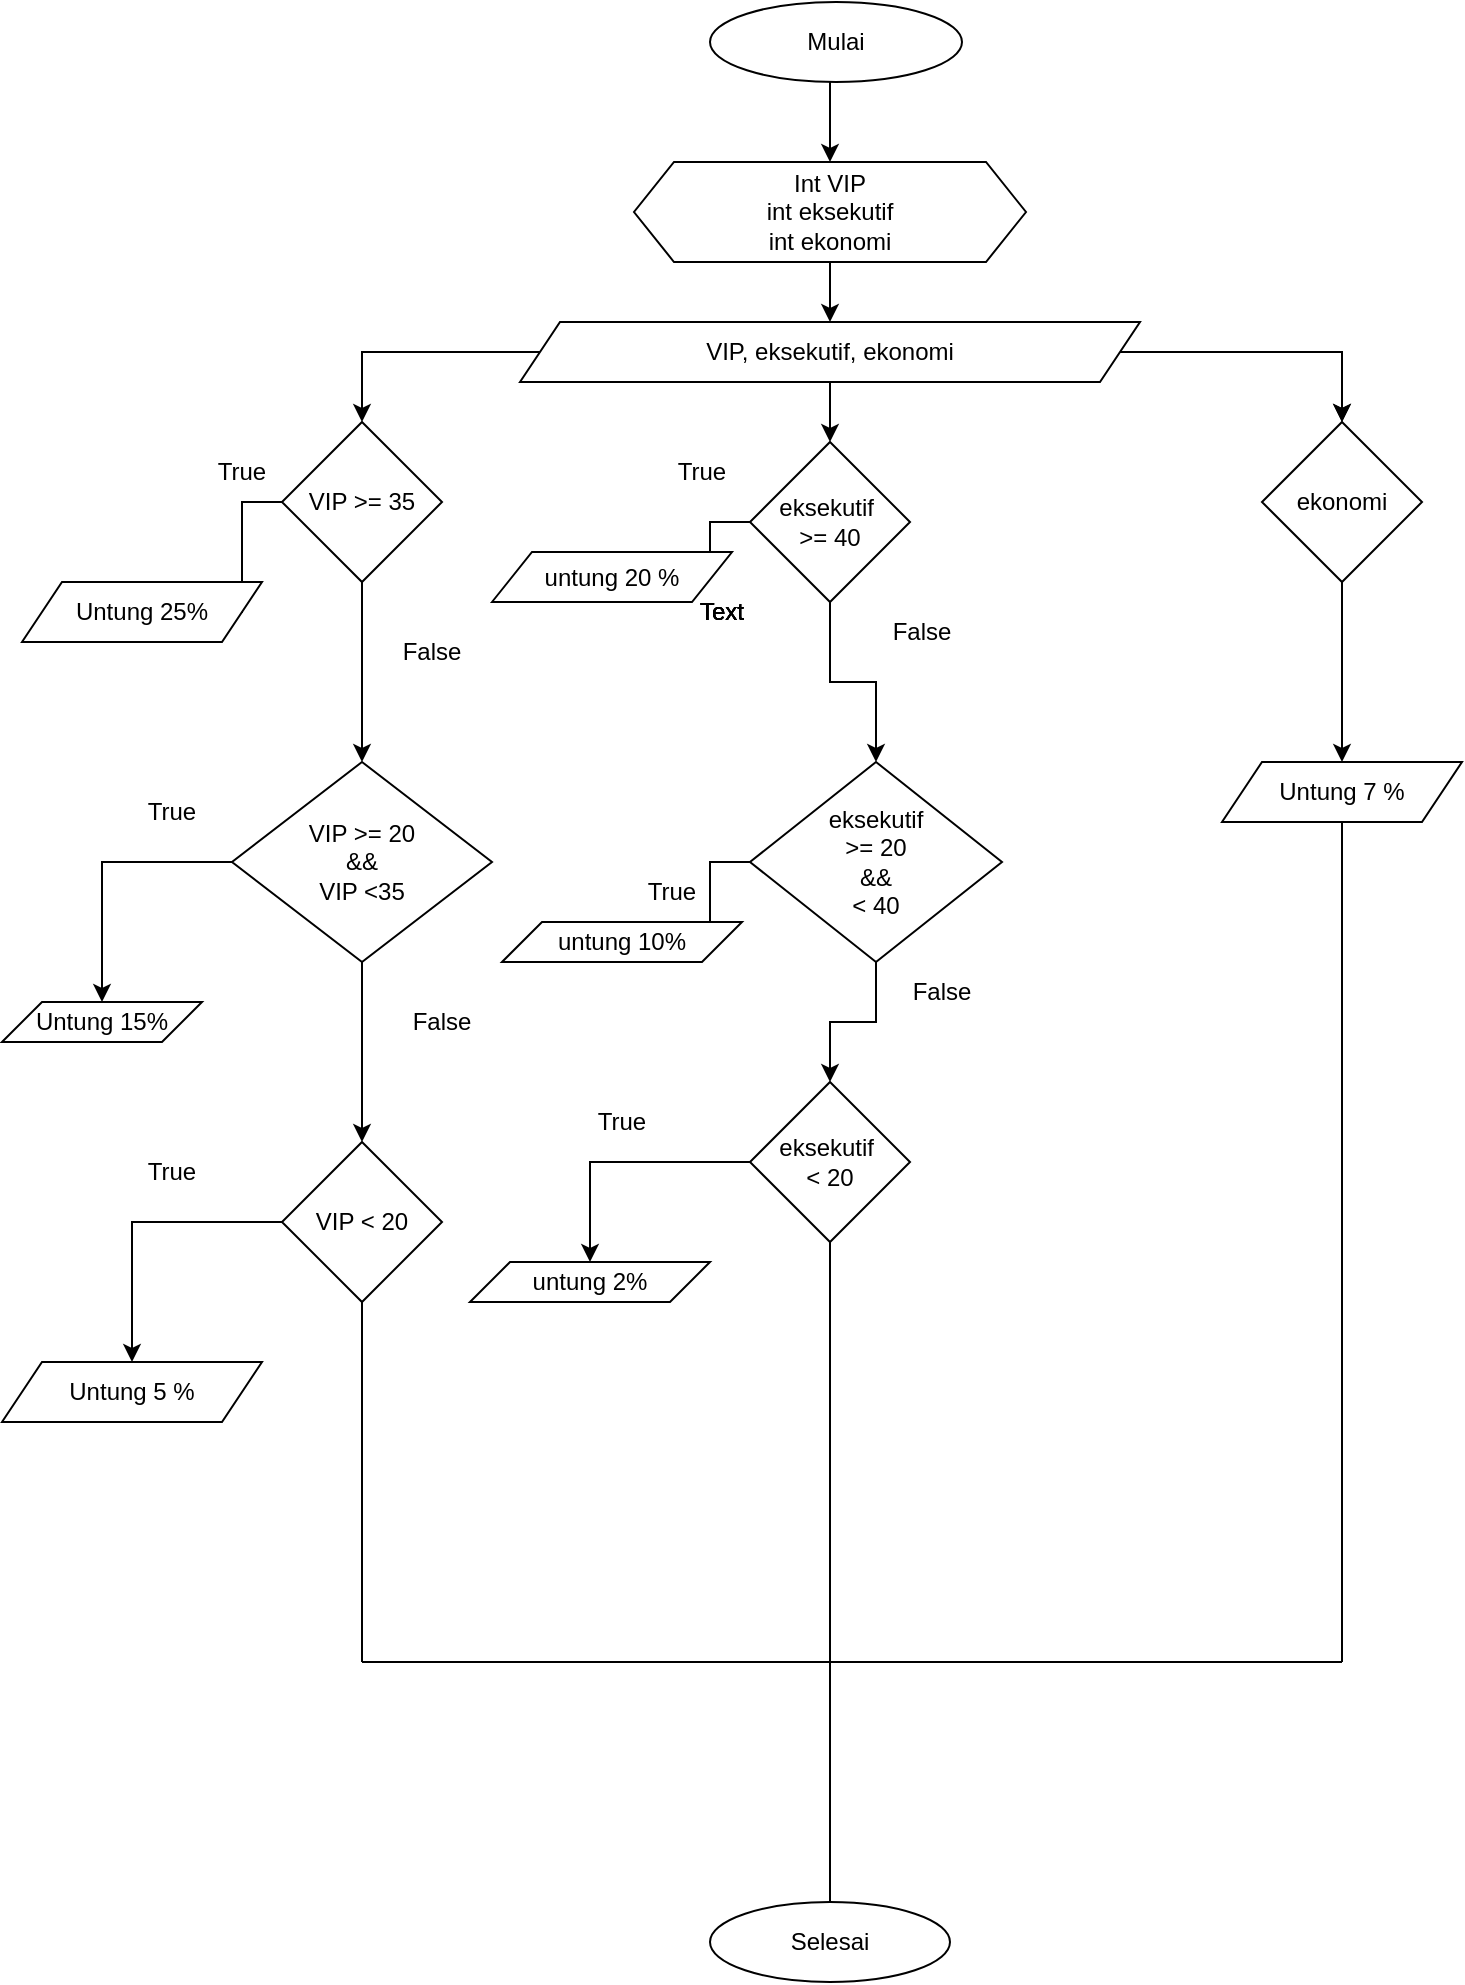 <mxfile version="22.1.11" type="github">
  <diagram id="C5RBs43oDa-KdzZeNtuy" name="Page-1">
    <mxGraphModel dx="880" dy="506" grid="1" gridSize="10" guides="1" tooltips="1" connect="1" arrows="1" fold="1" page="1" pageScale="1" pageWidth="827" pageHeight="1169" math="0" shadow="0">
      <root>
        <mxCell id="WIyWlLk6GJQsqaUBKTNV-0" />
        <mxCell id="WIyWlLk6GJQsqaUBKTNV-1" parent="WIyWlLk6GJQsqaUBKTNV-0" />
        <mxCell id="Sr0cGhNuGBauKo3Cro-6-14" value="True" style="text;html=1;strokeColor=none;fillColor=none;align=center;verticalAlign=middle;whiteSpace=wrap;rounded=0;shadow=0;" vertex="1" parent="WIyWlLk6GJQsqaUBKTNV-1">
          <mxGeometry x="80" y="230" width="80" height="30" as="geometry" />
        </mxCell>
        <mxCell id="Sr0cGhNuGBauKo3Cro-6-0" value="Mulai" style="ellipse;whiteSpace=wrap;html=1;" vertex="1" parent="WIyWlLk6GJQsqaUBKTNV-1">
          <mxGeometry x="354" y="10" width="126" height="40" as="geometry" />
        </mxCell>
        <mxCell id="Sr0cGhNuGBauKo3Cro-6-1" value="" style="endArrow=classic;html=1;rounded=0;exitX=0.5;exitY=1;exitDx=0;exitDy=0;" edge="1" parent="WIyWlLk6GJQsqaUBKTNV-1">
          <mxGeometry width="50" height="50" relative="1" as="geometry">
            <mxPoint x="414" y="50" as="sourcePoint" />
            <mxPoint x="414" y="90" as="targetPoint" />
          </mxGeometry>
        </mxCell>
        <mxCell id="Sr0cGhNuGBauKo3Cro-6-4" value="" style="edgeStyle=orthogonalEdgeStyle;rounded=0;orthogonalLoop=1;jettySize=auto;html=1;" edge="1" parent="WIyWlLk6GJQsqaUBKTNV-1" source="Sr0cGhNuGBauKo3Cro-6-2" target="Sr0cGhNuGBauKo3Cro-6-3">
          <mxGeometry relative="1" as="geometry" />
        </mxCell>
        <mxCell id="Sr0cGhNuGBauKo3Cro-6-2" value="Int VIP&lt;br&gt;int eksekutif&lt;br&gt;int ekonomi" style="shape=hexagon;perimeter=hexagonPerimeter2;whiteSpace=wrap;html=1;fixedSize=1;" vertex="1" parent="WIyWlLk6GJQsqaUBKTNV-1">
          <mxGeometry x="316" y="90" width="196" height="50" as="geometry" />
        </mxCell>
        <mxCell id="Sr0cGhNuGBauKo3Cro-6-6" value="" style="edgeStyle=orthogonalEdgeStyle;rounded=0;orthogonalLoop=1;jettySize=auto;html=1;" edge="1" parent="WIyWlLk6GJQsqaUBKTNV-1" source="Sr0cGhNuGBauKo3Cro-6-3" target="Sr0cGhNuGBauKo3Cro-6-5">
          <mxGeometry relative="1" as="geometry" />
        </mxCell>
        <mxCell id="Sr0cGhNuGBauKo3Cro-6-8" value="" style="edgeStyle=orthogonalEdgeStyle;rounded=0;orthogonalLoop=1;jettySize=auto;html=1;" edge="1" parent="WIyWlLk6GJQsqaUBKTNV-1" source="Sr0cGhNuGBauKo3Cro-6-3" target="Sr0cGhNuGBauKo3Cro-6-7">
          <mxGeometry relative="1" as="geometry" />
        </mxCell>
        <mxCell id="Sr0cGhNuGBauKo3Cro-6-9" value="" style="edgeStyle=orthogonalEdgeStyle;rounded=0;orthogonalLoop=1;jettySize=auto;html=1;" edge="1" parent="WIyWlLk6GJQsqaUBKTNV-1" source="Sr0cGhNuGBauKo3Cro-6-3" target="Sr0cGhNuGBauKo3Cro-6-7">
          <mxGeometry relative="1" as="geometry" />
        </mxCell>
        <mxCell id="Sr0cGhNuGBauKo3Cro-6-11" value="" style="edgeStyle=orthogonalEdgeStyle;rounded=0;orthogonalLoop=1;jettySize=auto;html=1;" edge="1" parent="WIyWlLk6GJQsqaUBKTNV-1" source="Sr0cGhNuGBauKo3Cro-6-3" target="Sr0cGhNuGBauKo3Cro-6-10">
          <mxGeometry relative="1" as="geometry" />
        </mxCell>
        <mxCell id="Sr0cGhNuGBauKo3Cro-6-3" value="VIP, eksekutif, ekonomi" style="shape=parallelogram;perimeter=parallelogramPerimeter;whiteSpace=wrap;html=1;fixedSize=1;" vertex="1" parent="WIyWlLk6GJQsqaUBKTNV-1">
          <mxGeometry x="259" y="170" width="310" height="30" as="geometry" />
        </mxCell>
        <mxCell id="Sr0cGhNuGBauKo3Cro-6-13" value="" style="edgeStyle=orthogonalEdgeStyle;rounded=0;orthogonalLoop=1;jettySize=auto;html=1;" edge="1" parent="WIyWlLk6GJQsqaUBKTNV-1" source="Sr0cGhNuGBauKo3Cro-6-5" target="Sr0cGhNuGBauKo3Cro-6-12">
          <mxGeometry relative="1" as="geometry" />
        </mxCell>
        <mxCell id="Sr0cGhNuGBauKo3Cro-6-16" value="" style="edgeStyle=orthogonalEdgeStyle;rounded=0;orthogonalLoop=1;jettySize=auto;html=1;" edge="1" parent="WIyWlLk6GJQsqaUBKTNV-1" source="Sr0cGhNuGBauKo3Cro-6-5" target="Sr0cGhNuGBauKo3Cro-6-15">
          <mxGeometry relative="1" as="geometry" />
        </mxCell>
        <mxCell id="Sr0cGhNuGBauKo3Cro-6-5" value="VIP &amp;gt;= 35" style="rhombus;whiteSpace=wrap;html=1;" vertex="1" parent="WIyWlLk6GJQsqaUBKTNV-1">
          <mxGeometry x="140" y="220" width="80" height="80" as="geometry" />
        </mxCell>
        <mxCell id="Sr0cGhNuGBauKo3Cro-6-54" value="" style="edgeStyle=orthogonalEdgeStyle;rounded=0;orthogonalLoop=1;jettySize=auto;html=1;" edge="1" parent="WIyWlLk6GJQsqaUBKTNV-1" source="Sr0cGhNuGBauKo3Cro-6-7" target="Sr0cGhNuGBauKo3Cro-6-53">
          <mxGeometry relative="1" as="geometry" />
        </mxCell>
        <mxCell id="Sr0cGhNuGBauKo3Cro-6-7" value="ekonomi" style="rhombus;whiteSpace=wrap;html=1;" vertex="1" parent="WIyWlLk6GJQsqaUBKTNV-1">
          <mxGeometry x="630" y="220" width="80" height="80" as="geometry" />
        </mxCell>
        <mxCell id="Sr0cGhNuGBauKo3Cro-6-32" value="" style="edgeStyle=orthogonalEdgeStyle;rounded=0;orthogonalLoop=1;jettySize=auto;html=1;" edge="1" parent="WIyWlLk6GJQsqaUBKTNV-1" source="Sr0cGhNuGBauKo3Cro-6-10" target="Sr0cGhNuGBauKo3Cro-6-31">
          <mxGeometry relative="1" as="geometry" />
        </mxCell>
        <mxCell id="Sr0cGhNuGBauKo3Cro-6-36" value="" style="edgeStyle=orthogonalEdgeStyle;rounded=0;orthogonalLoop=1;jettySize=auto;html=1;" edge="1" parent="WIyWlLk6GJQsqaUBKTNV-1" source="Sr0cGhNuGBauKo3Cro-6-10" target="Sr0cGhNuGBauKo3Cro-6-35">
          <mxGeometry relative="1" as="geometry" />
        </mxCell>
        <mxCell id="Sr0cGhNuGBauKo3Cro-6-10" value="eksekutif&amp;nbsp;&lt;br&gt;&amp;gt;= 40" style="rhombus;whiteSpace=wrap;html=1;" vertex="1" parent="WIyWlLk6GJQsqaUBKTNV-1">
          <mxGeometry x="374" y="230" width="80" height="80" as="geometry" />
        </mxCell>
        <mxCell id="Sr0cGhNuGBauKo3Cro-6-12" value="Untung 25%" style="shape=parallelogram;perimeter=parallelogramPerimeter;whiteSpace=wrap;html=1;fixedSize=1;" vertex="1" parent="WIyWlLk6GJQsqaUBKTNV-1">
          <mxGeometry x="10" y="300" width="120" height="30" as="geometry" />
        </mxCell>
        <mxCell id="Sr0cGhNuGBauKo3Cro-6-18" value="" style="edgeStyle=orthogonalEdgeStyle;rounded=0;orthogonalLoop=1;jettySize=auto;html=1;" edge="1" parent="WIyWlLk6GJQsqaUBKTNV-1" source="Sr0cGhNuGBauKo3Cro-6-15" target="Sr0cGhNuGBauKo3Cro-6-17">
          <mxGeometry relative="1" as="geometry" />
        </mxCell>
        <mxCell id="Sr0cGhNuGBauKo3Cro-6-20" value="" style="edgeStyle=orthogonalEdgeStyle;rounded=0;orthogonalLoop=1;jettySize=auto;html=1;" edge="1" parent="WIyWlLk6GJQsqaUBKTNV-1" source="Sr0cGhNuGBauKo3Cro-6-15" target="Sr0cGhNuGBauKo3Cro-6-19">
          <mxGeometry relative="1" as="geometry" />
        </mxCell>
        <mxCell id="Sr0cGhNuGBauKo3Cro-6-15" value="VIP &amp;gt;= 20&lt;br&gt;&amp;amp;&amp;amp;&lt;br&gt;VIP &amp;lt;35" style="rhombus;whiteSpace=wrap;html=1;" vertex="1" parent="WIyWlLk6GJQsqaUBKTNV-1">
          <mxGeometry x="115" y="390" width="130" height="100" as="geometry" />
        </mxCell>
        <mxCell id="Sr0cGhNuGBauKo3Cro-6-17" value="Untung 15%" style="shape=parallelogram;perimeter=parallelogramPerimeter;whiteSpace=wrap;html=1;fixedSize=1;" vertex="1" parent="WIyWlLk6GJQsqaUBKTNV-1">
          <mxGeometry y="510" width="100" height="20" as="geometry" />
        </mxCell>
        <mxCell id="Sr0cGhNuGBauKo3Cro-6-22" value="" style="edgeStyle=orthogonalEdgeStyle;rounded=0;orthogonalLoop=1;jettySize=auto;html=1;" edge="1" parent="WIyWlLk6GJQsqaUBKTNV-1" source="Sr0cGhNuGBauKo3Cro-6-19" target="Sr0cGhNuGBauKo3Cro-6-21">
          <mxGeometry relative="1" as="geometry" />
        </mxCell>
        <mxCell id="Sr0cGhNuGBauKo3Cro-6-19" value="VIP &amp;lt; 20" style="rhombus;whiteSpace=wrap;html=1;" vertex="1" parent="WIyWlLk6GJQsqaUBKTNV-1">
          <mxGeometry x="140" y="580" width="80" height="80" as="geometry" />
        </mxCell>
        <mxCell id="Sr0cGhNuGBauKo3Cro-6-21" value="Untung 5 %" style="shape=parallelogram;perimeter=parallelogramPerimeter;whiteSpace=wrap;html=1;fixedSize=1;" vertex="1" parent="WIyWlLk6GJQsqaUBKTNV-1">
          <mxGeometry y="690" width="130" height="30" as="geometry" />
        </mxCell>
        <mxCell id="Sr0cGhNuGBauKo3Cro-6-25" value="True" style="text;html=1;strokeColor=none;fillColor=none;align=center;verticalAlign=middle;whiteSpace=wrap;rounded=0;" vertex="1" parent="WIyWlLk6GJQsqaUBKTNV-1">
          <mxGeometry x="55" y="580" width="60" height="30" as="geometry" />
        </mxCell>
        <mxCell id="Sr0cGhNuGBauKo3Cro-6-26" value="True" style="text;html=1;strokeColor=none;fillColor=none;align=center;verticalAlign=middle;whiteSpace=wrap;rounded=0;" vertex="1" parent="WIyWlLk6GJQsqaUBKTNV-1">
          <mxGeometry x="55" y="400" width="60" height="30" as="geometry" />
        </mxCell>
        <mxCell id="Sr0cGhNuGBauKo3Cro-6-27" value="False" style="text;html=1;strokeColor=none;fillColor=none;align=center;verticalAlign=middle;whiteSpace=wrap;rounded=0;" vertex="1" parent="WIyWlLk6GJQsqaUBKTNV-1">
          <mxGeometry x="190" y="505" width="60" height="30" as="geometry" />
        </mxCell>
        <mxCell id="Sr0cGhNuGBauKo3Cro-6-28" value="False" style="text;html=1;strokeColor=none;fillColor=none;align=center;verticalAlign=middle;whiteSpace=wrap;rounded=0;" vertex="1" parent="WIyWlLk6GJQsqaUBKTNV-1">
          <mxGeometry x="185" y="320" width="60" height="30" as="geometry" />
        </mxCell>
        <mxCell id="Sr0cGhNuGBauKo3Cro-6-34" value="" style="edgeStyle=orthogonalEdgeStyle;rounded=0;orthogonalLoop=1;jettySize=auto;html=1;" edge="1" parent="WIyWlLk6GJQsqaUBKTNV-1" source="Sr0cGhNuGBauKo3Cro-6-31" target="Sr0cGhNuGBauKo3Cro-6-33">
          <mxGeometry relative="1" as="geometry" />
        </mxCell>
        <mxCell id="Sr0cGhNuGBauKo3Cro-6-38" value="" style="edgeStyle=orthogonalEdgeStyle;rounded=0;orthogonalLoop=1;jettySize=auto;html=1;" edge="1" parent="WIyWlLk6GJQsqaUBKTNV-1" source="Sr0cGhNuGBauKo3Cro-6-31" target="Sr0cGhNuGBauKo3Cro-6-37">
          <mxGeometry relative="1" as="geometry" />
        </mxCell>
        <mxCell id="Sr0cGhNuGBauKo3Cro-6-31" value="eksekutif&lt;br&gt;&amp;gt;= 20&lt;br&gt;&amp;amp;&amp;amp;&lt;br&gt;&amp;lt; 40" style="rhombus;whiteSpace=wrap;html=1;" vertex="1" parent="WIyWlLk6GJQsqaUBKTNV-1">
          <mxGeometry x="374" y="390" width="126" height="100" as="geometry" />
        </mxCell>
        <mxCell id="Sr0cGhNuGBauKo3Cro-6-40" value="" style="edgeStyle=orthogonalEdgeStyle;rounded=0;orthogonalLoop=1;jettySize=auto;html=1;" edge="1" parent="WIyWlLk6GJQsqaUBKTNV-1" source="Sr0cGhNuGBauKo3Cro-6-33" target="Sr0cGhNuGBauKo3Cro-6-39">
          <mxGeometry relative="1" as="geometry" />
        </mxCell>
        <mxCell id="Sr0cGhNuGBauKo3Cro-6-33" value="eksekutif&amp;nbsp;&lt;br&gt;&amp;lt; 20" style="rhombus;whiteSpace=wrap;html=1;" vertex="1" parent="WIyWlLk6GJQsqaUBKTNV-1">
          <mxGeometry x="374" y="550" width="80" height="80" as="geometry" />
        </mxCell>
        <mxCell id="Sr0cGhNuGBauKo3Cro-6-35" value="untung 20 %" style="shape=parallelogram;perimeter=parallelogramPerimeter;whiteSpace=wrap;html=1;fixedSize=1;" vertex="1" parent="WIyWlLk6GJQsqaUBKTNV-1">
          <mxGeometry x="245" y="285" width="120" height="25" as="geometry" />
        </mxCell>
        <mxCell id="Sr0cGhNuGBauKo3Cro-6-37" value="untung 10%" style="shape=parallelogram;perimeter=parallelogramPerimeter;whiteSpace=wrap;html=1;fixedSize=1;" vertex="1" parent="WIyWlLk6GJQsqaUBKTNV-1">
          <mxGeometry x="250" y="470" width="120" height="20" as="geometry" />
        </mxCell>
        <mxCell id="Sr0cGhNuGBauKo3Cro-6-39" value="untung 2%" style="shape=parallelogram;perimeter=parallelogramPerimeter;whiteSpace=wrap;html=1;fixedSize=1;" vertex="1" parent="WIyWlLk6GJQsqaUBKTNV-1">
          <mxGeometry x="234" y="640" width="120" height="20" as="geometry" />
        </mxCell>
        <mxCell id="Sr0cGhNuGBauKo3Cro-6-42" value="Text" style="text;html=1;strokeColor=none;fillColor=none;align=center;verticalAlign=middle;whiteSpace=wrap;rounded=0;" vertex="1" parent="WIyWlLk6GJQsqaUBKTNV-1">
          <mxGeometry x="330" y="300" width="60" height="30" as="geometry" />
        </mxCell>
        <mxCell id="Sr0cGhNuGBauKo3Cro-6-43" value="Text" style="text;html=1;strokeColor=none;fillColor=none;align=center;verticalAlign=middle;whiteSpace=wrap;rounded=0;" vertex="1" parent="WIyWlLk6GJQsqaUBKTNV-1">
          <mxGeometry x="330" y="300" width="60" height="30" as="geometry" />
        </mxCell>
        <mxCell id="Sr0cGhNuGBauKo3Cro-6-44" value="Text" style="text;html=1;strokeColor=none;fillColor=none;align=center;verticalAlign=middle;whiteSpace=wrap;rounded=0;" vertex="1" parent="WIyWlLk6GJQsqaUBKTNV-1">
          <mxGeometry x="330" y="300" width="60" height="30" as="geometry" />
        </mxCell>
        <mxCell id="Sr0cGhNuGBauKo3Cro-6-45" value="Text" style="text;html=1;strokeColor=none;fillColor=none;align=center;verticalAlign=middle;whiteSpace=wrap;rounded=0;" vertex="1" parent="WIyWlLk6GJQsqaUBKTNV-1">
          <mxGeometry x="330" y="300" width="60" height="30" as="geometry" />
        </mxCell>
        <mxCell id="Sr0cGhNuGBauKo3Cro-6-46" value="Text" style="text;html=1;strokeColor=none;fillColor=none;align=center;verticalAlign=middle;whiteSpace=wrap;rounded=0;" vertex="1" parent="WIyWlLk6GJQsqaUBKTNV-1">
          <mxGeometry x="330" y="300" width="60" height="30" as="geometry" />
        </mxCell>
        <mxCell id="Sr0cGhNuGBauKo3Cro-6-47" value="True" style="text;html=1;strokeColor=none;fillColor=none;align=center;verticalAlign=middle;whiteSpace=wrap;rounded=0;" vertex="1" parent="WIyWlLk6GJQsqaUBKTNV-1">
          <mxGeometry x="280" y="555" width="60" height="30" as="geometry" />
        </mxCell>
        <mxCell id="Sr0cGhNuGBauKo3Cro-6-48" value="False" style="text;html=1;strokeColor=none;fillColor=none;align=center;verticalAlign=middle;whiteSpace=wrap;rounded=0;" vertex="1" parent="WIyWlLk6GJQsqaUBKTNV-1">
          <mxGeometry x="440" y="490" width="60" height="30" as="geometry" />
        </mxCell>
        <mxCell id="Sr0cGhNuGBauKo3Cro-6-49" value="True" style="text;html=1;strokeColor=none;fillColor=none;align=center;verticalAlign=middle;whiteSpace=wrap;rounded=0;" vertex="1" parent="WIyWlLk6GJQsqaUBKTNV-1">
          <mxGeometry x="305" y="440" width="60" height="30" as="geometry" />
        </mxCell>
        <mxCell id="Sr0cGhNuGBauKo3Cro-6-50" value="False" style="text;html=1;strokeColor=none;fillColor=none;align=center;verticalAlign=middle;whiteSpace=wrap;rounded=0;" vertex="1" parent="WIyWlLk6GJQsqaUBKTNV-1">
          <mxGeometry x="430" y="310" width="60" height="30" as="geometry" />
        </mxCell>
        <mxCell id="Sr0cGhNuGBauKo3Cro-6-51" value="True" style="text;html=1;strokeColor=none;fillColor=none;align=center;verticalAlign=middle;whiteSpace=wrap;rounded=0;" vertex="1" parent="WIyWlLk6GJQsqaUBKTNV-1">
          <mxGeometry x="320" y="230" width="60" height="30" as="geometry" />
        </mxCell>
        <mxCell id="Sr0cGhNuGBauKo3Cro-6-53" value="Untung 7 %" style="shape=parallelogram;perimeter=parallelogramPerimeter;whiteSpace=wrap;html=1;fixedSize=1;" vertex="1" parent="WIyWlLk6GJQsqaUBKTNV-1">
          <mxGeometry x="610" y="390" width="120" height="30" as="geometry" />
        </mxCell>
        <mxCell id="Sr0cGhNuGBauKo3Cro-6-56" value="" style="endArrow=none;html=1;rounded=0;exitX=0.5;exitY=1;exitDx=0;exitDy=0;" edge="1" parent="WIyWlLk6GJQsqaUBKTNV-1" source="Sr0cGhNuGBauKo3Cro-6-19">
          <mxGeometry width="50" height="50" relative="1" as="geometry">
            <mxPoint x="190" y="730" as="sourcePoint" />
            <mxPoint x="180" y="840" as="targetPoint" />
          </mxGeometry>
        </mxCell>
        <mxCell id="Sr0cGhNuGBauKo3Cro-6-57" value="" style="endArrow=none;html=1;rounded=0;exitX=0.5;exitY=1;exitDx=0;exitDy=0;" edge="1" parent="WIyWlLk6GJQsqaUBKTNV-1" source="Sr0cGhNuGBauKo3Cro-6-33">
          <mxGeometry width="50" height="50" relative="1" as="geometry">
            <mxPoint x="410" y="740" as="sourcePoint" />
            <mxPoint x="414" y="840" as="targetPoint" />
          </mxGeometry>
        </mxCell>
        <mxCell id="Sr0cGhNuGBauKo3Cro-6-58" value="" style="endArrow=none;html=1;rounded=0;exitX=0.5;exitY=1;exitDx=0;exitDy=0;" edge="1" parent="WIyWlLk6GJQsqaUBKTNV-1" source="Sr0cGhNuGBauKo3Cro-6-53">
          <mxGeometry width="50" height="50" relative="1" as="geometry">
            <mxPoint x="680" y="650" as="sourcePoint" />
            <mxPoint x="670" y="840" as="targetPoint" />
          </mxGeometry>
        </mxCell>
        <mxCell id="Sr0cGhNuGBauKo3Cro-6-59" value="" style="endArrow=none;html=1;rounded=0;" edge="1" parent="WIyWlLk6GJQsqaUBKTNV-1">
          <mxGeometry width="50" height="50" relative="1" as="geometry">
            <mxPoint x="180" y="840" as="sourcePoint" />
            <mxPoint x="420" y="840" as="targetPoint" />
          </mxGeometry>
        </mxCell>
        <mxCell id="Sr0cGhNuGBauKo3Cro-6-60" value="" style="endArrow=none;html=1;rounded=0;" edge="1" parent="WIyWlLk6GJQsqaUBKTNV-1">
          <mxGeometry width="50" height="50" relative="1" as="geometry">
            <mxPoint x="420" y="840" as="sourcePoint" />
            <mxPoint x="670" y="840" as="targetPoint" />
          </mxGeometry>
        </mxCell>
        <mxCell id="Sr0cGhNuGBauKo3Cro-6-61" value="" style="endArrow=classic;html=1;rounded=0;" edge="1" parent="WIyWlLk6GJQsqaUBKTNV-1">
          <mxGeometry width="50" height="50" relative="1" as="geometry">
            <mxPoint x="414" y="840" as="sourcePoint" />
            <mxPoint x="414" y="970" as="targetPoint" />
          </mxGeometry>
        </mxCell>
        <mxCell id="Sr0cGhNuGBauKo3Cro-6-62" value="Selesai" style="ellipse;whiteSpace=wrap;html=1;" vertex="1" parent="WIyWlLk6GJQsqaUBKTNV-1">
          <mxGeometry x="354" y="960" width="120" height="40" as="geometry" />
        </mxCell>
      </root>
    </mxGraphModel>
  </diagram>
</mxfile>
